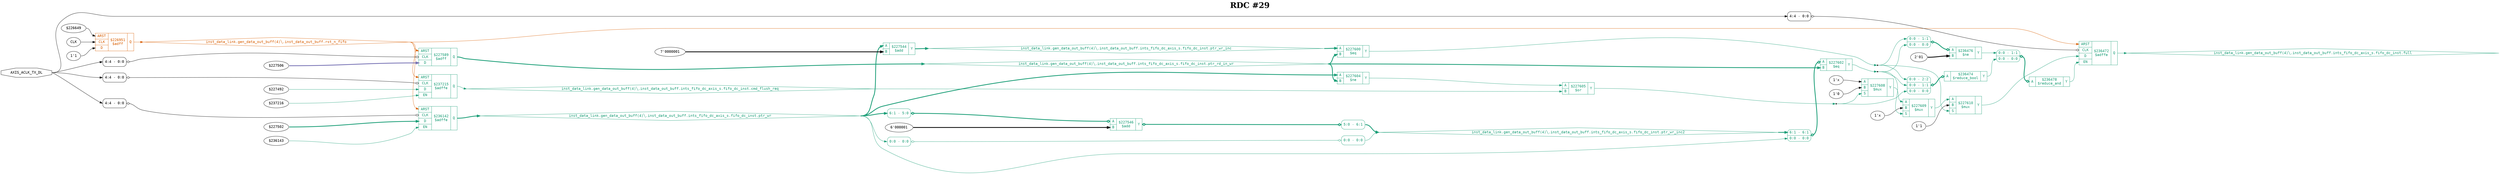 digraph "spacefibre_light_top" {
label=<<b>RDC #29</b>>;
labelloc="t"
fontsize="30"
node ["fontname"="Courier"]
edge ["fontname"="Courier"]
rankdir="LR";
remincross=true;
n11 [ shape=octagon, label="AXIS_ACLK_TX_DL", color="black", fontcolor="black", href="/src/ip_spacefibre_light_top/spacefibre_light_top.vhd#58" ];
n12 [ shape=diamond, label="inst_data_link.gen_data_out_buff(4)&#9586;.inst_data_out_buff.ints_fifo_dc_axis_s.fifo_dc_inst.cmd_flush_req", colorscheme="dark28", color="1", fontcolor="1", href="/src/ip/fifo_dc/fifo_dc.vhd#111" ];
n13 [ shape=diamond, label="inst_data_link.gen_data_out_buff(4)&#9586;.inst_data_out_buff.ints_fifo_dc_axis_s.fifo_dc_inst.full", colorscheme="dark28", color="1", fontcolor="1", href="/src/ip/fifo_dc/fifo_dc.vhd#127" ];
n14 [ shape=diamond, label="inst_data_link.gen_data_out_buff(4)&#9586;.inst_data_out_buff.ints_fifo_dc_axis_s.fifo_dc_inst.ptr_rd_in_wr", colorscheme="dark28", color="1", fontcolor="1", href="/src/ip/fifo_dc/fifo_dc.vhd#106" ];
n15 [ shape=diamond, label="inst_data_link.gen_data_out_buff(4)&#9586;.inst_data_out_buff.ints_fifo_dc_axis_s.fifo_dc_inst.ptr_wr", colorscheme="dark28", color="1", fontcolor="1", href="/src/ip/fifo_dc/fifo_dc.vhd#94" ];
n16 [ shape=diamond, label="inst_data_link.gen_data_out_buff(4)&#9586;.inst_data_out_buff.ints_fifo_dc_axis_s.fifo_dc_inst.ptr_wr_inc", colorscheme="dark28", color="1", fontcolor="1", href="/src/ip/fifo_dc/fifo_dc.vhd#95" ];
n17 [ shape=diamond, label="inst_data_link.gen_data_out_buff(4)&#9586;.inst_data_out_buff.ints_fifo_dc_axis_s.fifo_dc_inst.ptr_wr_inc2", colorscheme="dark28", color="1", fontcolor="1", href="/src/ip/fifo_dc/fifo_dc.vhd#96" ];
n18 [ shape=diamond, label="inst_data_link.gen_data_out_buff(4)&#9586;.inst_data_out_buff.rst_n_fifo", colorscheme="dark28", color="2", fontcolor="2", href="/src/module_data_link/data_out_buf.vhd#165" ];
{ rank="source"; n11;}
{ rank="sink";}
v1 [ label="$227502" ];
v2 [ label="$236143" ];
c24 [ shape=record, label="{{<p19> ARST|<p20> CLK|<p21> D|<p22> EN}|$236142\n$adffe|{<p23> Q}}", colorscheme="dark28", color="1", fontcolor="1" , href="/src/ip/fifo_dc/fifo_dc.vhd#199"  ];
x0 [ shape=record, style=rounded, label="<s0> 4:4 - 0:0 ", color="black", fontcolor="black" ];
x0:e -> c24:p20:w [arrowhead=odiamond, arrowtail=odiamond, dir=both, color="black", fontcolor="black", label=""];
c25 [ shape=record, label="{{<p19> ARST|<p20> CLK|<p21> D|<p22> EN}|$236472\n$adffe|{<p23> Q}}", colorscheme="dark28", color="1", fontcolor="1" , href="/src/ip/fifo_dc/fifo_dc.vhd#256"  ];
x3 [ shape=record, style=rounded, label="<s0> 4:4 - 0:0 ", color="black", fontcolor="black" ];
x3:e -> c25:p20:w [arrowhead=odiamond, arrowtail=odiamond, dir=both, color="black", fontcolor="black", label=""];
v5 [ label="$227492" ];
v6 [ label="$237216" ];
c26 [ shape=record, label="{{<p19> ARST|<p20> CLK|<p21> D|<p22> EN}|$237215\n$adffe|{<p23> Q}}", colorscheme="dark28", color="1", fontcolor="1" , href="/src/ip/fifo_dc/fifo_dc.vhd#440"  ];
x4 [ shape=record, style=rounded, label="<s0> 4:4 - 0:0 ", color="black", fontcolor="black" ];
x4:e -> c26:p20:w [arrowhead=odiamond, arrowtail=odiamond, dir=both, color="black", fontcolor="black", label=""];
c29 [ shape=record, label="{{<p27> A}|$236474\n$reduce_bool|{<p28> Y}}", colorscheme="dark28", color="1", fontcolor="1" ];
x7 [ shape=record, style=rounded, label="<s2> 0:0 - 2:2 |<s1> 0:0 - 1:1 |<s0> 0:0 - 0:0 ", colorscheme="dark28", color="1", fontcolor="1" ];
x7:e -> c29:p27:w [arrowhead=odiamond, arrowtail=odiamond, dir=both, colorscheme="dark28", color="1", fontcolor="1", style="setlinewidth(3)", label=""];
v9 [ label="2'01" ];
c31 [ shape=record, label="{{<p27> A|<p30> B}|$236476\n$ne|{<p28> Y}}", colorscheme="dark28", color="1", fontcolor="1" ];
x8 [ shape=record, style=rounded, label="<s1> 0:0 - 1:1 |<s0> 0:0 - 0:0 ", colorscheme="dark28", color="1", fontcolor="1" ];
x8:e -> c31:p27:w [arrowhead=odiamond, arrowtail=odiamond, dir=both, colorscheme="dark28", color="1", fontcolor="1", style="setlinewidth(3)", label=""];
c32 [ shape=record, label="{{<p27> A}|$236478\n$reduce_and|{<p28> Y}}", colorscheme="dark28", color="1", fontcolor="1" ];
x10 [ shape=record, style=rounded, label="<s1> 0:0 - 1:1 |<s0> 0:0 - 0:0 ", colorscheme="dark28", color="1", fontcolor="1" ];
x10:e -> c32:p27:w [arrowhead=odiamond, arrowtail=odiamond, dir=both, colorscheme="dark28", color="1", fontcolor="1", style="setlinewidth(3)", label=""];
v11 [ label="$226649" ];
v12 [ label="CLK" ];
v13 [ label="1'1" ];
c33 [ shape=record, label="{{<p19> ARST|<p20> CLK|<p21> D}|$226951\n$adff|{<p23> Q}}", colorscheme="dark28", color="2", fontcolor="2" , href="/src/module_data_link/data_out_buf.vhd#225"  ];
v14 [ label="7'0000001" ];
c34 [ shape=record, label="{{<p27> A|<p30> B}|$227544\n$add|{<p28> Y}}", colorscheme="dark28", color="1", fontcolor="1" , href="/src/ip/fifo_dc/fifo_dc.vhd#170"  ];
v16 [ label="6'000001" ];
c35 [ shape=record, label="{{<p27> A|<p30> B}|$227546\n$add|{<p28> Y}}", colorscheme="dark28", color="1", fontcolor="1" , href="/src/ip/fifo_dc/fifo_dc.vhd#171"  ];
x15 [ shape=record, style=rounded, label="<s0> 6:1 - 5:0 ", colorscheme="dark28", color="1", fontcolor="1" ];
x15:e -> c35:p27:w [arrowhead=odiamond, arrowtail=odiamond, dir=both, colorscheme="dark28", color="1", fontcolor="1", style="setlinewidth(3)", label=""];
x17 [ shape=record, style=rounded, label="<s0> 5:0 - 6:1 ", colorscheme="dark28", color="1", fontcolor="1" ];
c35:p28:e -> x17:w [arrowhead=odiamond, arrowtail=odiamond, dir=both, colorscheme="dark28", color="1", fontcolor="1", style="setlinewidth(3)", label=""];
c36 [ shape=record, label="{{<p27> A|<p30> B}|$227600\n$eq|{<p28> Y}}", colorscheme="dark28", color="1", fontcolor="1" , href="/src/ip/fifo_dc/fifo_dc.vhd#262"  ];
c37 [ shape=record, label="{{<p27> A|<p30> B}|$227602\n$eq|{<p28> Y}}", colorscheme="dark28", color="1", fontcolor="1" , href="/src/ip/fifo_dc/fifo_dc.vhd#264"  ];
x18 [ shape=record, style=rounded, label="<s1> 6:1 - 6:1 |<s0> 0:0 - 0:0 ", colorscheme="dark28", color="1", fontcolor="1" ];
x18:e -> c37:p27:w [arrowhead=odiamond, arrowtail=odiamond, dir=both, colorscheme="dark28", color="1", fontcolor="1", style="setlinewidth(3)", label=""];
c38 [ shape=record, label="{{<p27> A|<p30> B}|$227605\n$or|{<p28> Y}}", colorscheme="dark28", color="1", fontcolor="1" , href="/src/ip/fifo_dc/fifo_dc.vhd#266"  ];
v19 [ label="1'x" ];
v20 [ label="1'0" ];
c40 [ shape=record, label="{{<p27> A|<p30> B|<p39> S}|$227608\n$mux|{<p28> Y}}", colorscheme="dark28", color="1", fontcolor="1" , href="/src/ip/fifo_dc/fifo_dc.vhd#262"  ];
v21 [ label="1'x" ];
c41 [ shape=record, label="{{<p27> A|<p30> B|<p39> S}|$227609\n$mux|{<p28> Y}}", colorscheme="dark28", color="1", fontcolor="1" , href="/src/ip/fifo_dc/fifo_dc.vhd#262"  ];
v22 [ label="1'1" ];
c42 [ shape=record, label="{{<p27> A|<p30> B|<p39> S}|$227610\n$mux|{<p28> Y}}", colorscheme="dark28", color="1", fontcolor="1" , href="/src/ip/fifo_dc/fifo_dc.vhd#262"  ];
c43 [ shape=record, label="{{<p27> A|<p30> B}|$227604\n$ne|{<p28> Y}}", colorscheme="dark28", color="1", fontcolor="1" , href="/src/ip/fifo_dc/fifo_dc.vhd#266"  ];
v24 [ label="$227506" ];
c44 [ shape=record, label="{{<p19> ARST|<p20> CLK|<p21> D}|$227589\n$adff|{<p23> Q}}", colorscheme="dark28", color="1", fontcolor="1" , href="/src/ip/fifo_dc/fifo_dc.vhd#222"  ];
x23 [ shape=record, style=rounded, label="<s0> 4:4 - 0:0 ", color="black", fontcolor="black" ];
x23:e -> c44:p20:w [arrowhead=odiamond, arrowtail=odiamond, dir=both, color="black", fontcolor="black", label=""];
x25 [ shape=record, style=rounded, label="<s0> 0:0 - 0:0 ", colorscheme="dark28", color="1", fontcolor="1" ];
x26 [ shape=record, style=rounded, label="<s0> 0:0 - 0:0 ", colorscheme="dark28", color="1", fontcolor="1" ];
x25:e -> x26:w [arrowhead=odiamond, arrowtail=odiamond, dir=both, colorscheme="dark28", color="1", fontcolor="1", label=""];
c29:p28:e -> x10:s0:w [colorscheme="dark28", color="1", fontcolor="1", label=""];
c42:p28:e -> c25:p21:w [colorscheme="dark28", color="1", fontcolor="1", label=""];
n11:e -> x0:s0:w [color="black", fontcolor="black", label=""];
n11:e -> x23:s0:w [color="black", fontcolor="black", label=""];
n11:e -> x3:s0:w [color="black", fontcolor="black", label=""];
n11:e -> x4:s0:w [color="black", fontcolor="black", label=""];
c26:p23:e -> n12:w [colorscheme="dark28", color="1", fontcolor="1", label=""];
n12:e -> c38:p30:w [colorscheme="dark28", color="1", fontcolor="1", label=""];
c25:p23:e -> n13:w [colorscheme="dark28", color="1", fontcolor="1", label=""];
c44:p23:e -> n14:w [colorscheme="dark28", color="1", fontcolor="1", style="setlinewidth(3)", label=""];
n14:e -> c36:p30:w [colorscheme="dark28", color="1", fontcolor="1", style="setlinewidth(3)", label=""];
n14:e -> c37:p30:w [colorscheme="dark28", color="1", fontcolor="1", style="setlinewidth(3)", label=""];
n14:e -> c43:p30:w [colorscheme="dark28", color="1", fontcolor="1", style="setlinewidth(3)", label=""];
c24:p23:e -> n15:w [colorscheme="dark28", color="1", fontcolor="1", style="setlinewidth(3)", label=""];
n15:e -> c34:p27:w [colorscheme="dark28", color="1", fontcolor="1", style="setlinewidth(3)", label=""];
n15:e -> c43:p27:w [colorscheme="dark28", color="1", fontcolor="1", style="setlinewidth(3)", label=""];
n15:e -> x15:s0:w [colorscheme="dark28", color="1", fontcolor="1", style="setlinewidth(3)", label=""];
n15:e -> x18:s0:w [colorscheme="dark28", color="1", fontcolor="1", label=""];
n15:e -> x25:s0:w [colorscheme="dark28", color="1", fontcolor="1", label=""];
c34:p28:e -> n16:w [colorscheme="dark28", color="1", fontcolor="1", style="setlinewidth(3)", label=""];
n16:e -> c36:p27:w [colorscheme="dark28", color="1", fontcolor="1", style="setlinewidth(3)", label=""];
x17:s0:e -> n17:w [colorscheme="dark28", color="1", fontcolor="1", style="setlinewidth(3)", label=""];
x26:s0:e -> n17:w [colorscheme="dark28", color="1", fontcolor="1", label=""];
n17:e -> x18:s1:w [colorscheme="dark28", color="1", fontcolor="1", style="setlinewidth(3)", label=""];
c33:p23:e -> n18:w [colorscheme="dark28", color="2", fontcolor="2", label=""];
n18:e -> c24:p19:w [colorscheme="dark28", color="2", fontcolor="2", label=""];
n18:e -> c25:p19:w [colorscheme="dark28", color="2", fontcolor="2", label=""];
n18:e -> c26:p19:w [colorscheme="dark28", color="2", fontcolor="2", label=""];
n18:e -> c44:p19:w [colorscheme="dark28", color="2", fontcolor="2", label=""];
c31:p28:e -> x10:s1:w [colorscheme="dark28", color="1", fontcolor="1", label=""];
c32:p28:e -> c25:p22:w [colorscheme="dark28", color="1", fontcolor="1", label=""];
n4 [ shape=point ];
c36:p28:e -> n4:w [colorscheme="dark28", color="1", fontcolor="1", label=""];
n4:e -> c42:p39:w [colorscheme="dark28", color="1", fontcolor="1", label=""];
n4:e -> x7:s2:w [colorscheme="dark28", color="1", fontcolor="1", label=""];
n4:e -> x8:s1:w [colorscheme="dark28", color="1", fontcolor="1", label=""];
n5 [ shape=point ];
c37:p28:e -> n5:w [colorscheme="dark28", color="1", fontcolor="1", label=""];
n5:e -> c41:p39:w [colorscheme="dark28", color="1", fontcolor="1", label=""];
n5:e -> x7:s1:w [colorscheme="dark28", color="1", fontcolor="1", label=""];
n5:e -> x8:s0:w [colorscheme="dark28", color="1", fontcolor="1", label=""];
c43:p28:e -> c38:p27:w [colorscheme="dark28", color="1", fontcolor="1", label=""];
n7 [ shape=point ];
c38:p28:e -> n7:w [colorscheme="dark28", color="1", fontcolor="1", label=""];
n7:e -> c40:p39:w [colorscheme="dark28", color="1", fontcolor="1", label=""];
n7:e -> x7:s0:w [colorscheme="dark28", color="1", fontcolor="1", label=""];
c40:p28:e -> c41:p27:w [colorscheme="dark28", color="1", fontcolor="1", label=""];
c41:p28:e -> c42:p27:w [colorscheme="dark28", color="1", fontcolor="1", label=""];
v1:e -> c24:p21:w [colorscheme="dark28", color="1", fontcolor="1", style="setlinewidth(3)", label=""];
v11:e -> c33:p19:w [color="black", fontcolor="black", label=""];
v12:e -> c33:p20:w [color="black", fontcolor="black", label=""];
v13:e -> c33:p21:w [color="black", fontcolor="black", label=""];
v14:e -> c34:p30:w [color="black", fontcolor="black", style="setlinewidth(3)", label=""];
v16:e -> c35:p30:w [color="black", fontcolor="black", style="setlinewidth(3)", label=""];
v19:e -> c40:p27:w [color="black", fontcolor="black", label=""];
v2:e -> c24:p22:w [colorscheme="dark28", color="1", fontcolor="1", label=""];
v20:e -> c40:p30:w [color="black", fontcolor="black", label=""];
v21:e -> c41:p30:w [color="black", fontcolor="black", label=""];
v22:e -> c42:p30:w [color="black", fontcolor="black", label=""];
v24:e -> c44:p21:w [colorscheme="dark28", color="3", fontcolor="3", style="setlinewidth(3)", label=""];
v5:e -> c26:p21:w [colorscheme="dark28", color="1", fontcolor="1", label=""];
v6:e -> c26:p22:w [colorscheme="dark28", color="1", fontcolor="1", label=""];
v9:e -> c31:p30:w [color="black", fontcolor="black", style="setlinewidth(3)", label=""];
}
